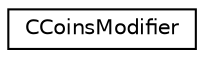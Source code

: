 digraph "Graphical Class Hierarchy"
{
 // LATEX_PDF_SIZE
  edge [fontname="Helvetica",fontsize="10",labelfontname="Helvetica",labelfontsize="10"];
  node [fontname="Helvetica",fontsize="10",shape=record];
  rankdir="LR";
  Node0 [label="CCoinsModifier",height=0.2,width=0.4,color="black", fillcolor="white", style="filled",URL="$class_c_coins_modifier.html",tooltip=" "];
}

